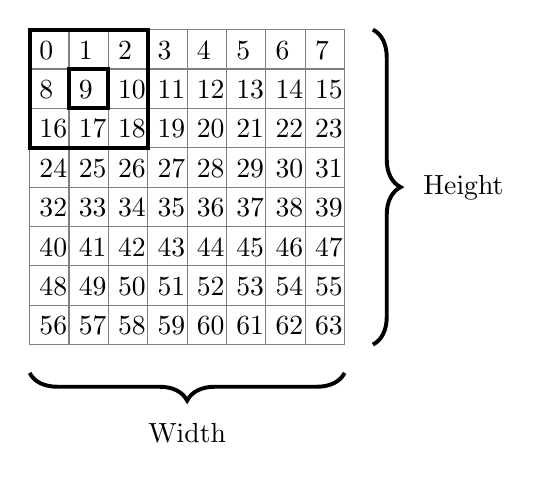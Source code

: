 % \tikzsetnextfilename{system-overview}
\begin{tikzpicture}[
    rounded corners=0mm,
    triangle/.style = {fill=blue!20, regular polygon, regular polygon sides=3 },
    node rotated/.style = {rotate=180},
    border rotated/.style = {shape border rotate=180}
]
    %coordinates
    \coordinate (orig)      at (0,0);

    \begin{pgfonlayer}{main}
        
        % Text
        % \node[] (write) at (-2,5) {Write};
        % \node[] (read) at (0,6.2) {Read};

        % Braces
        \draw [line width=0.5mm,decorate,decoration={brace,amplitude=10pt},xshift=-4pt,yshift=0pt] (4.5,4) -- (4.5,0) node [black,midway,xshift=0.5cm,anchor=west] {Height};
        \draw [line width=0.5mm,decorate,decoration={brace,amplitude=10pt},xshift=-0pt,yshift=4pt] (4,-0.5) -- (0,-0.5) node [black,midway,yshift=-0.5cm,anchor=north] {Width};
        
        % Center pixel
        \draw[black,line width=0.5mm] (0.5,3.0) rectangle (1,3.5);
        % Window size
        \draw[black,line width=0.5mm] (0,2.5) rectangle (1.5,4.0);

        % Axis
        \foreach \x in {0,1,2,3,4,5,6,7}
            \node[anchor=south west] at ($(0,3.5)+0.5*(\x,0)$)  {\x};
        \foreach \x in {8,9,10,11,12,13,14,15}
            \node[anchor=south west] at ($(-4,3.0)+0.5*(\x,0)$)  {\x};
        \foreach \x in {16,17,18,19,20,21,22,23}
            \node[anchor=south west] at ($(-8,2.5)+0.5*(\x,0)$)  {\x};
        \foreach \x in {24,25,26,27,28,29,30,31}
            \node[anchor=south west] at ($(-12,2)+0.5*(\x,0)$)  {\x};
        \foreach \x in {32,33,34,35,36,37,38,39}
            \node[anchor=south west] at ($(-16,1.5)+0.5*(\x,0)$)  {\x};
        \foreach \x in {40,41,42,43,44,45,46,47}
            \node[anchor=south west] at ($(-20,1.0)+0.5*(\x,0)$)  {\x};
        \foreach \x in {48,49,50,51,52,53,54,55}
            \node[anchor=south west] at ($(-24,0.5)+0.5*(\x,0)$)  {\x};
        \foreach \x in {56,57,58,59,60,61,62,63}
            \node[anchor=south west] at ($(-28,0.0)+0.5*(\x,0)$)  {\x};

    \end{pgfonlayer}

    % Foreground
    \begin{pgfonlayer}{foreground}
        
    \end{pgfonlayer} 

    % Background
    \begin{pgfonlayer}{background}
        % Grid
        \draw[step=0.5cm,gray] (0,0) grid (4,4);
    \end{pgfonlayer} 

\end{tikzpicture}